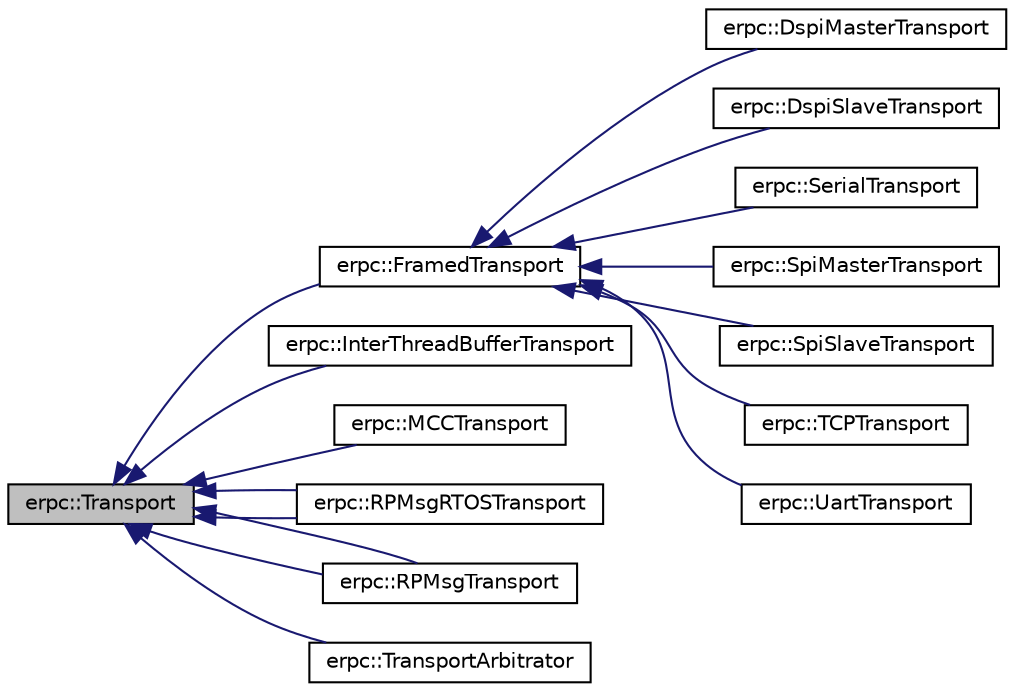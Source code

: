 digraph "erpc::Transport"
{
  edge [fontname="Helvetica",fontsize="10",labelfontname="Helvetica",labelfontsize="10"];
  node [fontname="Helvetica",fontsize="10",shape=record];
  rankdir="LR";
  Node1 [label="erpc::Transport",height=0.2,width=0.4,color="black", fillcolor="grey75", style="filled", fontcolor="black"];
  Node1 -> Node2 [dir="back",color="midnightblue",fontsize="10",style="solid",fontname="Helvetica"];
  Node2 [label="erpc::FramedTransport",height=0.2,width=0.4,color="black", fillcolor="white", style="filled",URL="$classerpc_1_1_framed_transport.html",tooltip="Base class for framed transport layers. "];
  Node2 -> Node3 [dir="back",color="midnightblue",fontsize="10",style="solid",fontname="Helvetica"];
  Node3 [label="erpc::DspiMasterTransport",height=0.2,width=0.4,color="black", fillcolor="white", style="filled",URL="$classerpc_1_1_dspi_master_transport.html",tooltip="Very basic transport to send/receive messages via DSPI. "];
  Node2 -> Node4 [dir="back",color="midnightblue",fontsize="10",style="solid",fontname="Helvetica"];
  Node4 [label="erpc::DspiSlaveTransport",height=0.2,width=0.4,color="black", fillcolor="white", style="filled",URL="$classerpc_1_1_dspi_slave_transport.html",tooltip="Very basic transport to send/receive messages via DSPI. "];
  Node2 -> Node5 [dir="back",color="midnightblue",fontsize="10",style="solid",fontname="Helvetica"];
  Node5 [label="erpc::SerialTransport",height=0.2,width=0.4,color="black", fillcolor="white", style="filled",URL="$classerpc_1_1_serial_transport.html",tooltip="Serial transport layer for host PC. "];
  Node2 -> Node6 [dir="back",color="midnightblue",fontsize="10",style="solid",fontname="Helvetica"];
  Node6 [label="erpc::SpiMasterTransport",height=0.2,width=0.4,color="black", fillcolor="white", style="filled",URL="$classerpc_1_1_spi_master_transport.html",tooltip="Very basic transport to send/receive messages via SPI. "];
  Node2 -> Node7 [dir="back",color="midnightblue",fontsize="10",style="solid",fontname="Helvetica"];
  Node7 [label="erpc::SpiSlaveTransport",height=0.2,width=0.4,color="black", fillcolor="white", style="filled",URL="$classerpc_1_1_spi_slave_transport.html",tooltip="Very basic transport to send/receive messages via SPI. "];
  Node2 -> Node8 [dir="back",color="midnightblue",fontsize="10",style="solid",fontname="Helvetica"];
  Node8 [label="erpc::TCPTransport",height=0.2,width=0.4,color="black", fillcolor="white", style="filled",URL="$classerpc_1_1_t_c_p_transport.html",tooltip="Client side of TCP/IP transport. "];
  Node2 -> Node9 [dir="back",color="midnightblue",fontsize="10",style="solid",fontname="Helvetica"];
  Node9 [label="erpc::UartTransport",height=0.2,width=0.4,color="black", fillcolor="white", style="filled",URL="$classerpc_1_1_uart_transport.html",tooltip="Very basic transport to send/receive messages via UART. "];
  Node1 -> Node10 [dir="back",color="midnightblue",fontsize="10",style="solid",fontname="Helvetica"];
  Node10 [label="erpc::InterThreadBufferTransport",height=0.2,width=0.4,color="black", fillcolor="white", style="filled",URL="$classerpc_1_1_inter_thread_buffer_transport.html",tooltip="Very basic transport to send/receive messages between threads. "];
  Node1 -> Node11 [dir="back",color="midnightblue",fontsize="10",style="solid",fontname="Helvetica"];
  Node11 [label="erpc::MCCTransport",height=0.2,width=0.4,color="black", fillcolor="white", style="filled",URL="$classerpc_1_1_m_c_c_transport.html",tooltip="Very basic transport to send messages between processes. "];
  Node1 -> Node12 [dir="back",color="midnightblue",fontsize="10",style="solid",fontname="Helvetica"];
  Node12 [label="erpc::RPMsgRTOSTransport",height=0.2,width=0.4,color="black", fillcolor="white", style="filled",URL="$classerpc_1_1_r_p_msg_r_t_o_s_transport.html",tooltip="Transport that uses RPMsg RTOS API for interprocessor messaging. "];
  Node1 -> Node12 [dir="back",color="midnightblue",fontsize="10",style="solid",fontname="Helvetica"];
  Node1 -> Node13 [dir="back",color="midnightblue",fontsize="10",style="solid",fontname="Helvetica"];
  Node13 [label="erpc::RPMsgTransport",height=0.2,width=0.4,color="black", fillcolor="white", style="filled",URL="$classerpc_1_1_r_p_msg_transport.html",tooltip="Transport that uses RPMsg for interprocessor messaging. "];
  Node1 -> Node13 [dir="back",color="midnightblue",fontsize="10",style="solid",fontname="Helvetica"];
  Node1 -> Node14 [dir="back",color="midnightblue",fontsize="10",style="solid",fontname="Helvetica"];
  Node14 [label="erpc::TransportArbitrator",height=0.2,width=0.4,color="black", fillcolor="white", style="filled",URL="$classerpc_1_1_transport_arbitrator.html",tooltip="Interposer to share transport between client and server. "];
}
